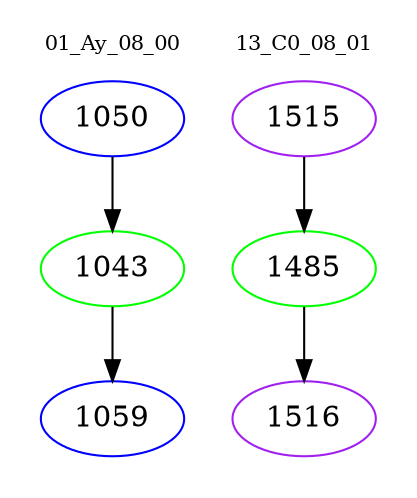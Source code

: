 digraph{
subgraph cluster_0 {
color = white
label = "01_Ay_08_00";
fontsize=10;
T0_1050 [label="1050", color="blue"]
T0_1050 -> T0_1043 [color="black"]
T0_1043 [label="1043", color="green"]
T0_1043 -> T0_1059 [color="black"]
T0_1059 [label="1059", color="blue"]
}
subgraph cluster_1 {
color = white
label = "13_C0_08_01";
fontsize=10;
T1_1515 [label="1515", color="purple"]
T1_1515 -> T1_1485 [color="black"]
T1_1485 [label="1485", color="green"]
T1_1485 -> T1_1516 [color="black"]
T1_1516 [label="1516", color="purple"]
}
}

